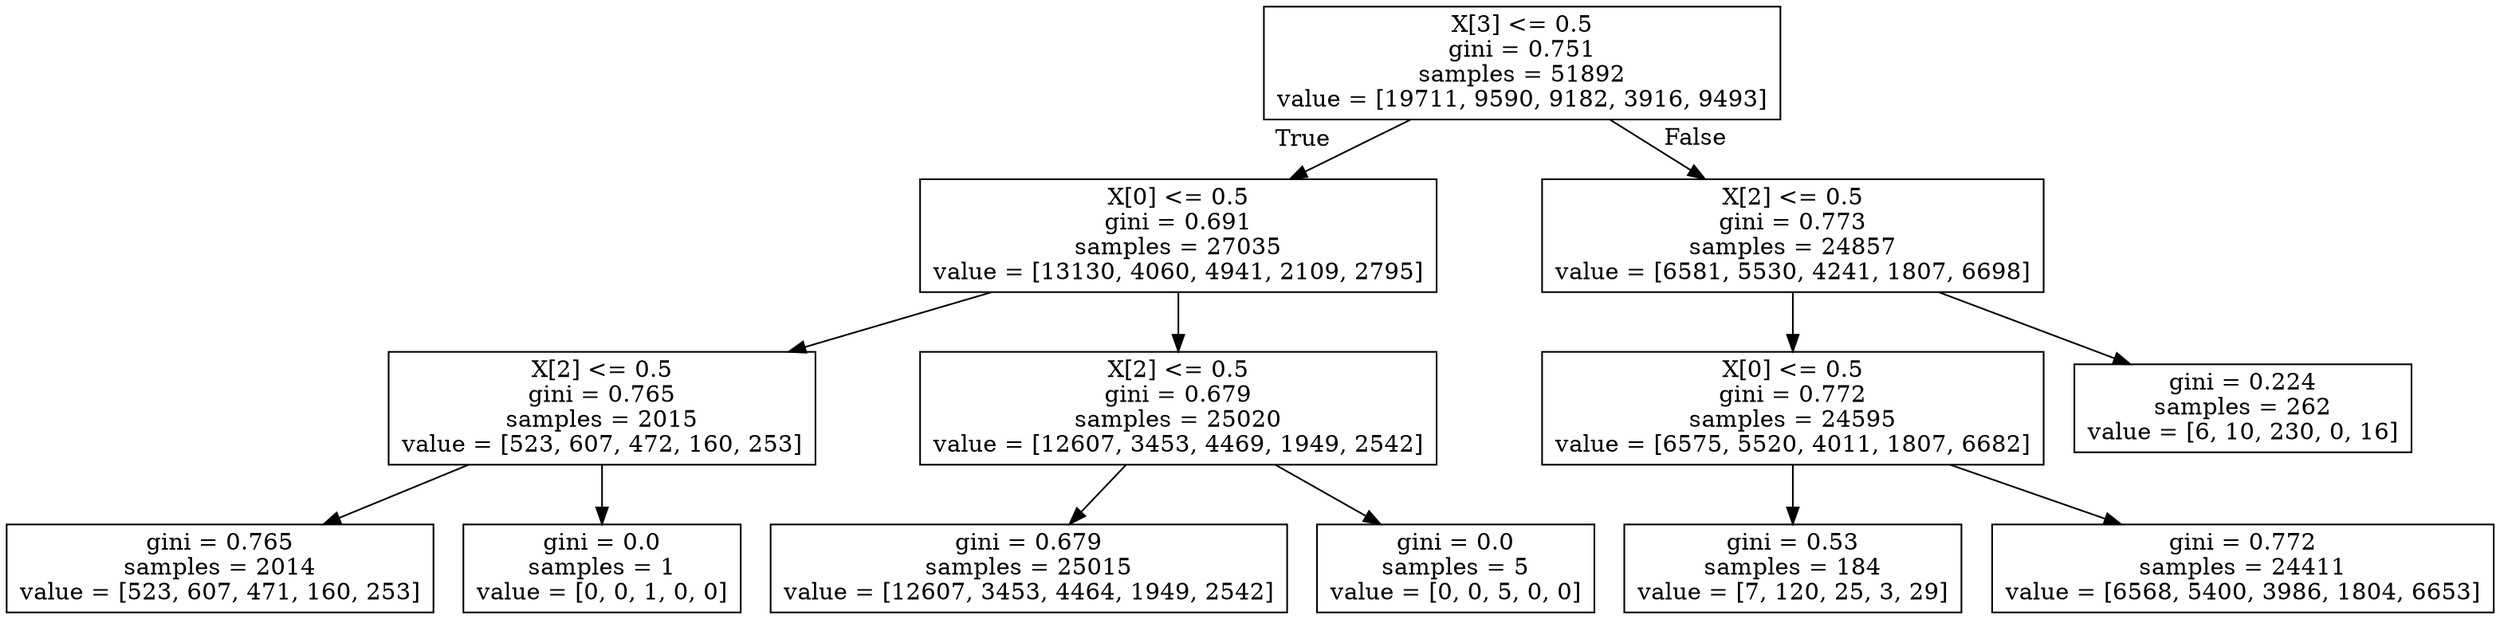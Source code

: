 digraph Tree {
node [shape=box] ;
0 [label="X[3] <= 0.5\ngini = 0.751\nsamples = 51892\nvalue = [19711, 9590, 9182, 3916, 9493]"] ;
1 [label="X[0] <= 0.5\ngini = 0.691\nsamples = 27035\nvalue = [13130, 4060, 4941, 2109, 2795]"] ;
0 -> 1 [labeldistance=2.5, labelangle=45, headlabel="True"] ;
2 [label="X[2] <= 0.5\ngini = 0.765\nsamples = 2015\nvalue = [523, 607, 472, 160, 253]"] ;
1 -> 2 ;
3 [label="gini = 0.765\nsamples = 2014\nvalue = [523, 607, 471, 160, 253]"] ;
2 -> 3 ;
4 [label="gini = 0.0\nsamples = 1\nvalue = [0, 0, 1, 0, 0]"] ;
2 -> 4 ;
5 [label="X[2] <= 0.5\ngini = 0.679\nsamples = 25020\nvalue = [12607, 3453, 4469, 1949, 2542]"] ;
1 -> 5 ;
6 [label="gini = 0.679\nsamples = 25015\nvalue = [12607, 3453, 4464, 1949, 2542]"] ;
5 -> 6 ;
7 [label="gini = 0.0\nsamples = 5\nvalue = [0, 0, 5, 0, 0]"] ;
5 -> 7 ;
8 [label="X[2] <= 0.5\ngini = 0.773\nsamples = 24857\nvalue = [6581, 5530, 4241, 1807, 6698]"] ;
0 -> 8 [labeldistance=2.5, labelangle=-45, headlabel="False"] ;
9 [label="X[0] <= 0.5\ngini = 0.772\nsamples = 24595\nvalue = [6575, 5520, 4011, 1807, 6682]"] ;
8 -> 9 ;
10 [label="gini = 0.53\nsamples = 184\nvalue = [7, 120, 25, 3, 29]"] ;
9 -> 10 ;
11 [label="gini = 0.772\nsamples = 24411\nvalue = [6568, 5400, 3986, 1804, 6653]"] ;
9 -> 11 ;
12 [label="gini = 0.224\nsamples = 262\nvalue = [6, 10, 230, 0, 16]"] ;
8 -> 12 ;
}